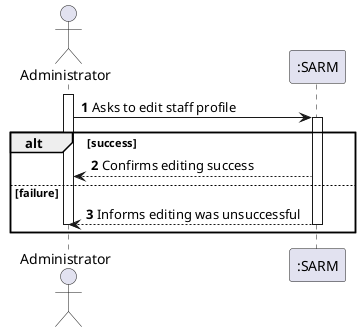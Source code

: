 @startuml
'https://plantuml.com/sequence-diagram

autonumber

actor "Administrator" as admin

participant ":SARM" as sys


activate admin

admin -> sys : Asks to edit staff profile

activate sys

alt success

    sys --> admin : Confirms editing success

else failure

    sys --> admin : Informs editing was unsuccessful

deactivate sys
    
deactivate admin

end

@enduml